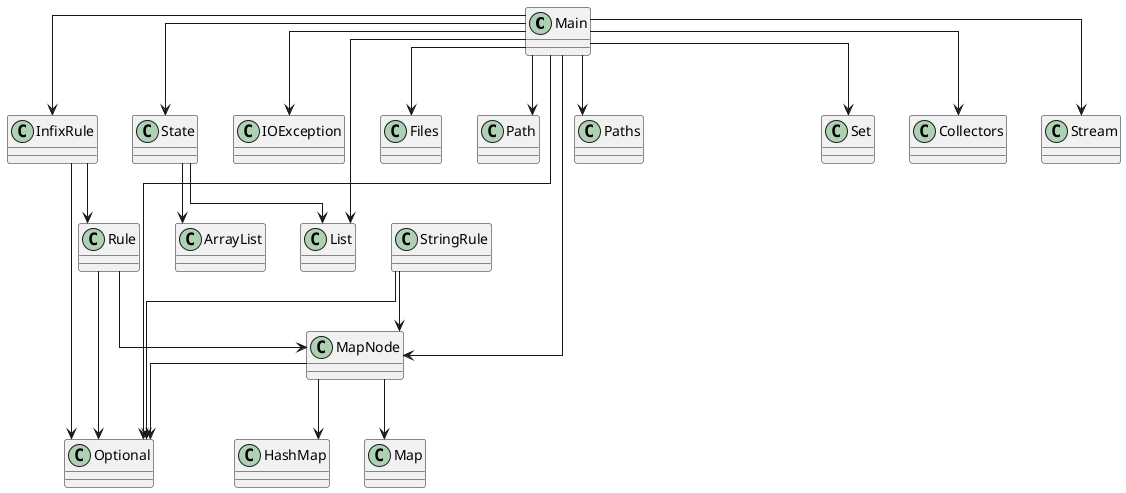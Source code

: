 @startuml
skinparam linetype ortho
class Main
Main --> InfixRule
Main --> MapNode
Main --> State
Main --> IOException
Main --> Files
Main --> Path
Main --> Paths
Main --> List
Main --> Optional
Main --> Set
Main --> Collectors
Main --> Stream
class Rule
Rule --> MapNode
Rule --> Optional
class MapNode
MapNode --> HashMap
MapNode --> Map
MapNode --> Optional
class InfixRule
InfixRule --> Rule
InfixRule --> Optional
class State
State --> ArrayList
State --> List
class StringRule
StringRule --> MapNode
StringRule --> Optional
@enduml
